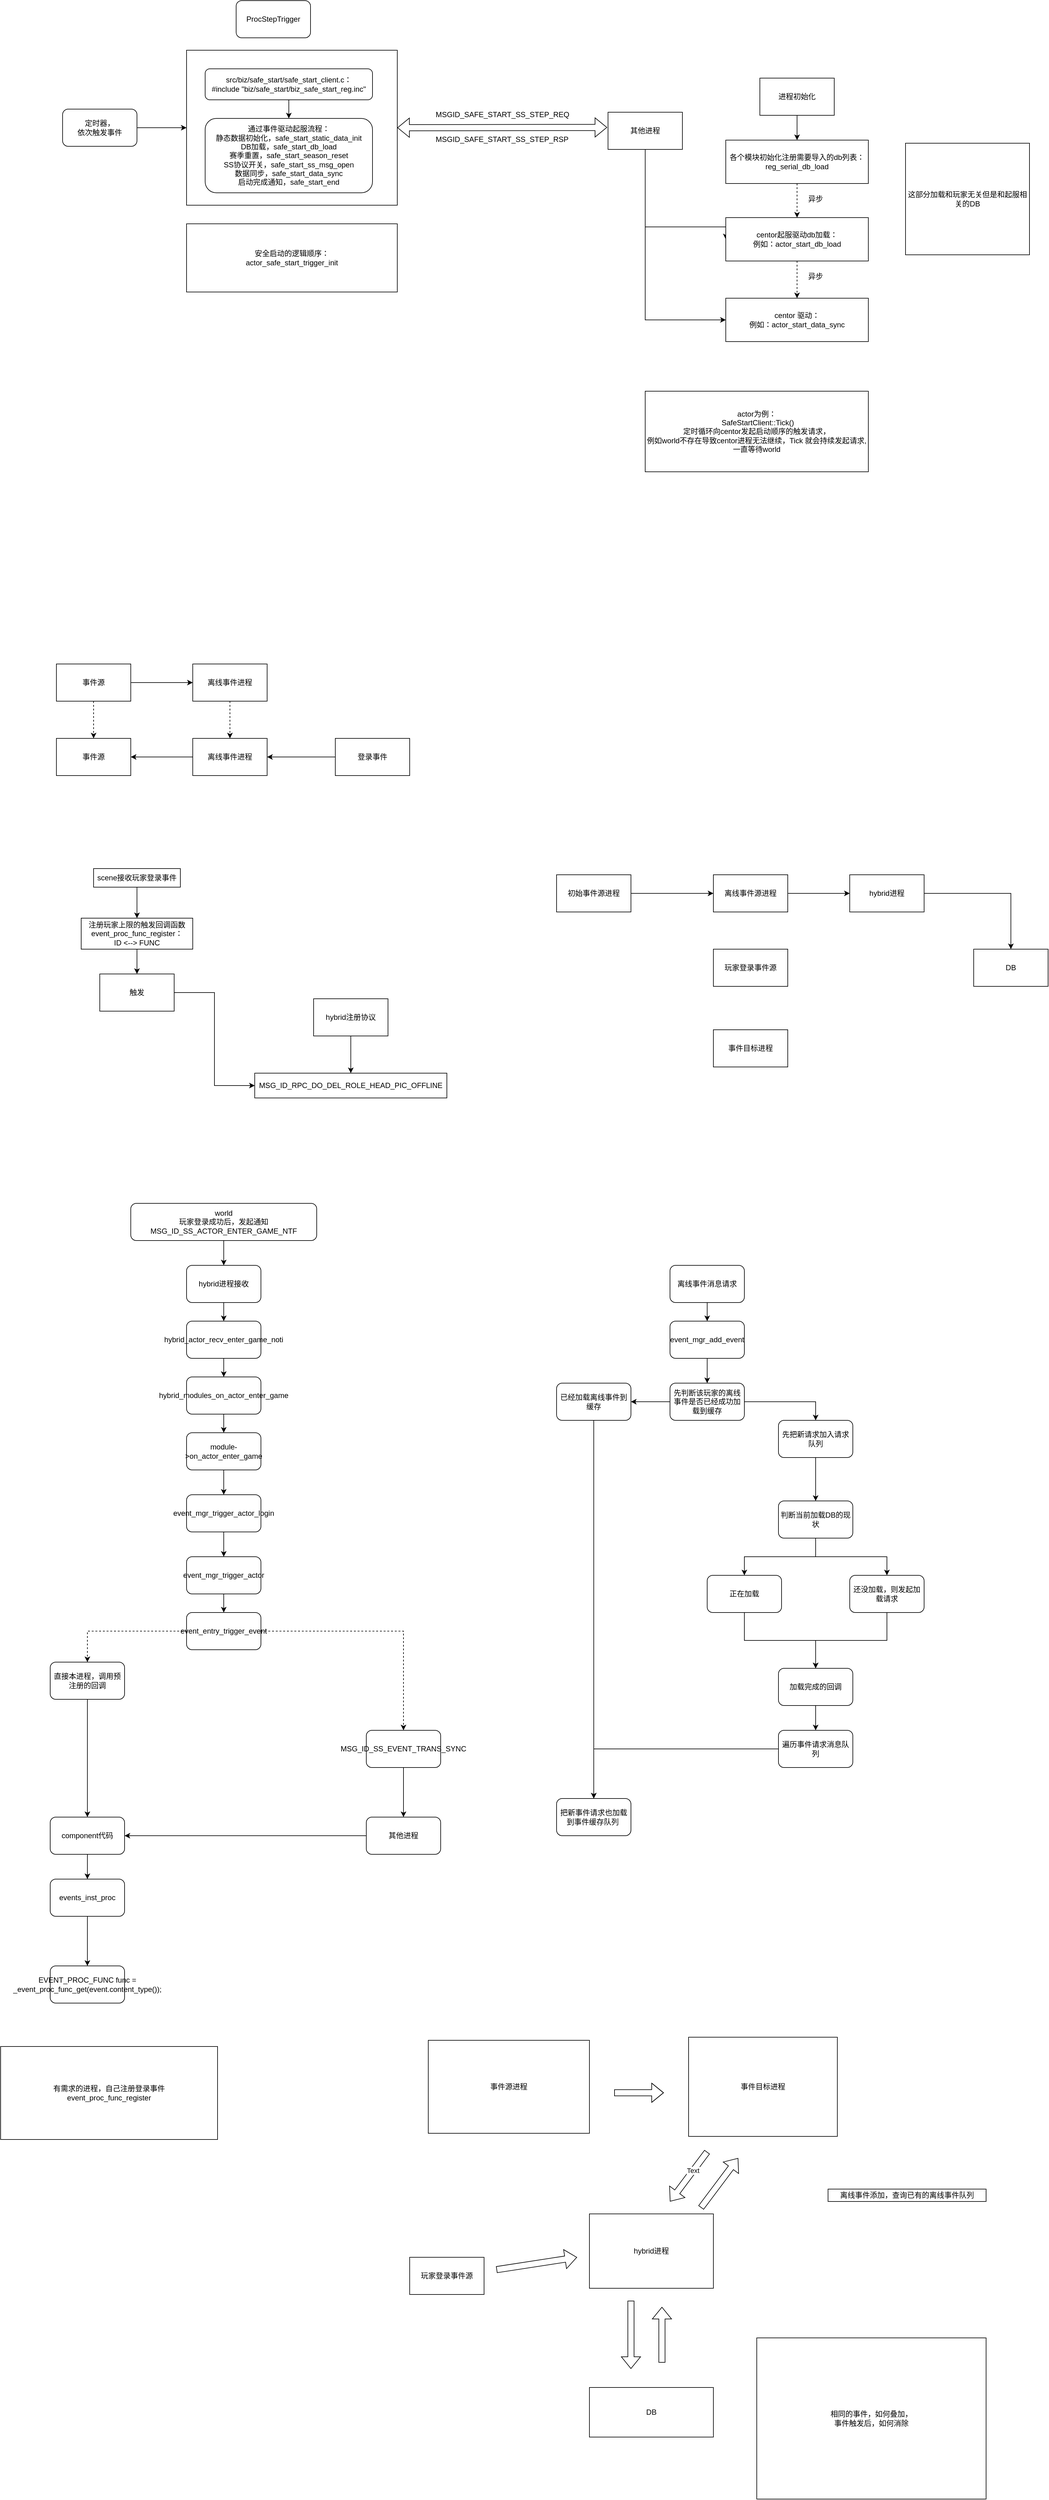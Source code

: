 <mxfile version="27.1.6">
  <diagram name="第 1 页" id="6hiVTVrZt6viN59wgq37">
    <mxGraphModel dx="1891" dy="1073" grid="1" gridSize="10" guides="1" tooltips="1" connect="1" arrows="1" fold="1" page="1" pageScale="1" pageWidth="827" pageHeight="1169" math="0" shadow="0">
      <root>
        <mxCell id="0" />
        <mxCell id="1" parent="0" />
        <mxCell id="mDo8tufiwEILMH_RNeTL-4" value="" style="edgeStyle=orthogonalEdgeStyle;rounded=0;orthogonalLoop=1;jettySize=auto;html=1;" edge="1" parent="1" source="mDo8tufiwEILMH_RNeTL-2" target="mDo8tufiwEILMH_RNeTL-3">
          <mxGeometry relative="1" as="geometry" />
        </mxCell>
        <mxCell id="mDo8tufiwEILMH_RNeTL-2" value="src/biz/safe_start/safe_start_client.c：&lt;div&gt;#include &quot;biz/safe_start/biz_safe_start_reg.inc&quot;&lt;/div&gt;" style="rounded=1;whiteSpace=wrap;html=1;" vertex="1" parent="1">
          <mxGeometry x="260" y="220" width="270" height="50" as="geometry" />
        </mxCell>
        <mxCell id="mDo8tufiwEILMH_RNeTL-3" value="&lt;div&gt;通过事件驱动起服流程：&lt;/div&gt;静态数据初始化，safe_start_static_data_init&lt;div&gt;DB加载，safe_start_db_load&lt;/div&gt;&lt;div&gt;赛季重置，safe_start_season_reset&lt;/div&gt;&lt;div&gt;SS协议开关，safe_start_ss_msg_open&lt;/div&gt;&lt;div&gt;数据同步，safe_start_data_sync&lt;/div&gt;&lt;div&gt;启动完成通知，safe_start_end&lt;/div&gt;" style="rounded=1;whiteSpace=wrap;html=1;" vertex="1" parent="1">
          <mxGeometry x="260" y="300" width="270" height="120" as="geometry" />
        </mxCell>
        <mxCell id="mDo8tufiwEILMH_RNeTL-5" value="" style="rounded=0;whiteSpace=wrap;html=1;fillColor=none;" vertex="1" parent="1">
          <mxGeometry x="230" y="190" width="340" height="250" as="geometry" />
        </mxCell>
        <mxCell id="mDo8tufiwEILMH_RNeTL-6" value="ProcStepTrigger" style="rounded=1;whiteSpace=wrap;html=1;" vertex="1" parent="1">
          <mxGeometry x="310" y="110" width="120" height="60" as="geometry" />
        </mxCell>
        <mxCell id="mDo8tufiwEILMH_RNeTL-8" value="" style="edgeStyle=orthogonalEdgeStyle;rounded=0;orthogonalLoop=1;jettySize=auto;html=1;" edge="1" parent="1" source="mDo8tufiwEILMH_RNeTL-7" target="mDo8tufiwEILMH_RNeTL-5">
          <mxGeometry relative="1" as="geometry" />
        </mxCell>
        <mxCell id="mDo8tufiwEILMH_RNeTL-7" value="定时器，&lt;div&gt;依次触发事件&lt;/div&gt;" style="rounded=1;whiteSpace=wrap;html=1;" vertex="1" parent="1">
          <mxGeometry x="30" y="285" width="120" height="60" as="geometry" />
        </mxCell>
        <mxCell id="mDo8tufiwEILMH_RNeTL-20" style="edgeStyle=orthogonalEdgeStyle;rounded=0;orthogonalLoop=1;jettySize=auto;html=1;entryX=0;entryY=0.5;entryDx=0;entryDy=0;" edge="1" parent="1" source="mDo8tufiwEILMH_RNeTL-9" target="mDo8tufiwEILMH_RNeTL-18">
          <mxGeometry relative="1" as="geometry">
            <Array as="points">
              <mxPoint x="970" y="475" />
            </Array>
          </mxGeometry>
        </mxCell>
        <mxCell id="mDo8tufiwEILMH_RNeTL-24" style="edgeStyle=orthogonalEdgeStyle;rounded=0;orthogonalLoop=1;jettySize=auto;html=1;entryX=0;entryY=0.5;entryDx=0;entryDy=0;" edge="1" parent="1" source="mDo8tufiwEILMH_RNeTL-9" target="mDo8tufiwEILMH_RNeTL-22">
          <mxGeometry relative="1" as="geometry">
            <Array as="points">
              <mxPoint x="970" y="625" />
            </Array>
          </mxGeometry>
        </mxCell>
        <mxCell id="mDo8tufiwEILMH_RNeTL-9" value="其他进程" style="rounded=0;whiteSpace=wrap;html=1;" vertex="1" parent="1">
          <mxGeometry x="910" y="290" width="120" height="60" as="geometry" />
        </mxCell>
        <mxCell id="mDo8tufiwEILMH_RNeTL-10" value="" style="shape=flexArrow;endArrow=classic;startArrow=classic;html=1;rounded=0;entryX=-0.012;entryY=0.409;entryDx=0;entryDy=0;entryPerimeter=0;exitX=1;exitY=0.5;exitDx=0;exitDy=0;" edge="1" parent="1" source="mDo8tufiwEILMH_RNeTL-5" target="mDo8tufiwEILMH_RNeTL-9">
          <mxGeometry width="100" height="100" relative="1" as="geometry">
            <mxPoint x="640" y="410" as="sourcePoint" />
            <mxPoint x="740" y="310" as="targetPoint" />
          </mxGeometry>
        </mxCell>
        <mxCell id="mDo8tufiwEILMH_RNeTL-11" value="MSGID_SAFE_START_SS_STEP_RSP" style="text;whiteSpace=wrap;" vertex="1" parent="1">
          <mxGeometry x="630" y="320" width="250" height="30" as="geometry" />
        </mxCell>
        <mxCell id="mDo8tufiwEILMH_RNeTL-12" value="MSGID_SAFE_START_SS_STEP_REQ" style="text;whiteSpace=wrap;" vertex="1" parent="1">
          <mxGeometry x="630" y="280" width="250" height="20" as="geometry" />
        </mxCell>
        <mxCell id="mDo8tufiwEILMH_RNeTL-13" value="&lt;div&gt;安全启动的逻辑顺序：&lt;/div&gt;actor_safe_start_trigger_init" style="rounded=0;whiteSpace=wrap;html=1;" vertex="1" parent="1">
          <mxGeometry x="230" y="470" width="340" height="110" as="geometry" />
        </mxCell>
        <mxCell id="mDo8tufiwEILMH_RNeTL-14" value="actor为例：&lt;div&gt;&amp;nbsp;SafeStartClient::Tick()&lt;/div&gt;&lt;div&gt;定时循环向centor发起启动顺序的触发请求，&lt;/div&gt;&lt;div&gt;例如world不存在导致centor进程无法继续，Tick 就会持续发起请求,一直等待world&lt;/div&gt;" style="rounded=0;whiteSpace=wrap;html=1;" vertex="1" parent="1">
          <mxGeometry x="970" y="740" width="360" height="130" as="geometry" />
        </mxCell>
        <mxCell id="mDo8tufiwEILMH_RNeTL-17" value="" style="edgeStyle=orthogonalEdgeStyle;rounded=0;orthogonalLoop=1;jettySize=auto;html=1;" edge="1" parent="1" source="mDo8tufiwEILMH_RNeTL-15" target="mDo8tufiwEILMH_RNeTL-16">
          <mxGeometry relative="1" as="geometry" />
        </mxCell>
        <mxCell id="mDo8tufiwEILMH_RNeTL-15" value="进程初始化" style="rounded=0;whiteSpace=wrap;html=1;" vertex="1" parent="1">
          <mxGeometry x="1155" y="235" width="120" height="60" as="geometry" />
        </mxCell>
        <mxCell id="mDo8tufiwEILMH_RNeTL-19" value="" style="edgeStyle=orthogonalEdgeStyle;rounded=0;orthogonalLoop=1;jettySize=auto;html=1;dashed=1;" edge="1" parent="1" source="mDo8tufiwEILMH_RNeTL-16" target="mDo8tufiwEILMH_RNeTL-18">
          <mxGeometry relative="1" as="geometry" />
        </mxCell>
        <mxCell id="mDo8tufiwEILMH_RNeTL-16" value="各个模块初始化注册需要导入的db列表：&lt;div&gt;reg_serial_db_load&lt;/div&gt;" style="rounded=0;whiteSpace=wrap;html=1;" vertex="1" parent="1">
          <mxGeometry x="1100" y="335" width="230" height="70" as="geometry" />
        </mxCell>
        <mxCell id="mDo8tufiwEILMH_RNeTL-23" value="" style="edgeStyle=orthogonalEdgeStyle;rounded=0;orthogonalLoop=1;jettySize=auto;html=1;dashed=1;" edge="1" parent="1" source="mDo8tufiwEILMH_RNeTL-18" target="mDo8tufiwEILMH_RNeTL-22">
          <mxGeometry relative="1" as="geometry" />
        </mxCell>
        <mxCell id="mDo8tufiwEILMH_RNeTL-18" value="centor起服驱动db加载：&lt;div&gt;例如：actor_start_db_load&lt;/div&gt;" style="rounded=0;whiteSpace=wrap;html=1;" vertex="1" parent="1">
          <mxGeometry x="1100" y="460" width="230" height="70" as="geometry" />
        </mxCell>
        <mxCell id="mDo8tufiwEILMH_RNeTL-21" value="这部分加载和玩家无关但是和起服相关的DB" style="rounded=0;whiteSpace=wrap;html=1;" vertex="1" parent="1">
          <mxGeometry x="1390" y="340" width="200" height="180" as="geometry" />
        </mxCell>
        <mxCell id="mDo8tufiwEILMH_RNeTL-22" value="&lt;div&gt;centor 驱动：&lt;/div&gt;例如：actor_start_data_sync" style="rounded=0;whiteSpace=wrap;html=1;" vertex="1" parent="1">
          <mxGeometry x="1100" y="590" width="230" height="70" as="geometry" />
        </mxCell>
        <mxCell id="mDo8tufiwEILMH_RNeTL-25" value="异步" style="text;html=1;align=center;verticalAlign=middle;whiteSpace=wrap;rounded=0;" vertex="1" parent="1">
          <mxGeometry x="1215" y="415" width="60" height="30" as="geometry" />
        </mxCell>
        <mxCell id="mDo8tufiwEILMH_RNeTL-26" value="异步" style="text;html=1;align=center;verticalAlign=middle;whiteSpace=wrap;rounded=0;" vertex="1" parent="1">
          <mxGeometry x="1215" y="540" width="60" height="30" as="geometry" />
        </mxCell>
        <mxCell id="mDo8tufiwEILMH_RNeTL-39" value="" style="edgeStyle=orthogonalEdgeStyle;rounded=0;orthogonalLoop=1;jettySize=auto;html=1;dashed=1;" edge="1" parent="1" source="mDo8tufiwEILMH_RNeTL-27" target="mDo8tufiwEILMH_RNeTL-38">
          <mxGeometry relative="1" as="geometry" />
        </mxCell>
        <mxCell id="mDo8tufiwEILMH_RNeTL-27" value="事件源" style="rounded=0;whiteSpace=wrap;html=1;" vertex="1" parent="1">
          <mxGeometry x="20" y="1180" width="120" height="60" as="geometry" />
        </mxCell>
        <mxCell id="mDo8tufiwEILMH_RNeTL-29" value="" style="edgeStyle=orthogonalEdgeStyle;rounded=0;orthogonalLoop=1;jettySize=auto;html=1;" edge="1" parent="1" source="mDo8tufiwEILMH_RNeTL-27" target="mDo8tufiwEILMH_RNeTL-28">
          <mxGeometry relative="1" as="geometry" />
        </mxCell>
        <mxCell id="mDo8tufiwEILMH_RNeTL-36" value="" style="edgeStyle=orthogonalEdgeStyle;rounded=0;orthogonalLoop=1;jettySize=auto;html=1;dashed=1;" edge="1" parent="1" source="mDo8tufiwEILMH_RNeTL-28" target="mDo8tufiwEILMH_RNeTL-35">
          <mxGeometry relative="1" as="geometry" />
        </mxCell>
        <mxCell id="mDo8tufiwEILMH_RNeTL-28" value="离线事件进程" style="rounded=0;whiteSpace=wrap;html=1;" vertex="1" parent="1">
          <mxGeometry x="240" y="1180" width="120" height="60" as="geometry" />
        </mxCell>
        <mxCell id="mDo8tufiwEILMH_RNeTL-37" value="" style="edgeStyle=orthogonalEdgeStyle;rounded=0;orthogonalLoop=1;jettySize=auto;html=1;" edge="1" parent="1" source="mDo8tufiwEILMH_RNeTL-30" target="mDo8tufiwEILMH_RNeTL-35">
          <mxGeometry relative="1" as="geometry" />
        </mxCell>
        <mxCell id="mDo8tufiwEILMH_RNeTL-30" value="登录事件" style="rounded=0;whiteSpace=wrap;html=1;" vertex="1" parent="1">
          <mxGeometry x="470" y="1300" width="120" height="60" as="geometry" />
        </mxCell>
        <mxCell id="mDo8tufiwEILMH_RNeTL-40" value="" style="edgeStyle=orthogonalEdgeStyle;rounded=0;orthogonalLoop=1;jettySize=auto;html=1;" edge="1" parent="1" source="mDo8tufiwEILMH_RNeTL-35" target="mDo8tufiwEILMH_RNeTL-38">
          <mxGeometry relative="1" as="geometry" />
        </mxCell>
        <mxCell id="mDo8tufiwEILMH_RNeTL-35" value="离线事件进程" style="rounded=0;whiteSpace=wrap;html=1;" vertex="1" parent="1">
          <mxGeometry x="240" y="1300" width="120" height="60" as="geometry" />
        </mxCell>
        <mxCell id="mDo8tufiwEILMH_RNeTL-38" value="事件源" style="rounded=0;whiteSpace=wrap;html=1;" vertex="1" parent="1">
          <mxGeometry x="20" y="1300" width="120" height="60" as="geometry" />
        </mxCell>
        <mxCell id="mDo8tufiwEILMH_RNeTL-43" value="" style="edgeStyle=orthogonalEdgeStyle;rounded=0;orthogonalLoop=1;jettySize=auto;html=1;" edge="1" parent="1" source="mDo8tufiwEILMH_RNeTL-41" target="mDo8tufiwEILMH_RNeTL-42">
          <mxGeometry relative="1" as="geometry" />
        </mxCell>
        <mxCell id="mDo8tufiwEILMH_RNeTL-41" value="注册玩家上限的触发回调函数&lt;div&gt;event_proc_func_register：&lt;/div&gt;&lt;div&gt;ID &amp;lt;--&amp;gt; FUNC&lt;/div&gt;" style="rounded=0;whiteSpace=wrap;html=1;" vertex="1" parent="1">
          <mxGeometry x="60" y="1590" width="180" height="50" as="geometry" />
        </mxCell>
        <mxCell id="mDo8tufiwEILMH_RNeTL-54" style="edgeStyle=orthogonalEdgeStyle;rounded=0;orthogonalLoop=1;jettySize=auto;html=1;entryX=0;entryY=0.5;entryDx=0;entryDy=0;" edge="1" parent="1" source="mDo8tufiwEILMH_RNeTL-42" target="mDo8tufiwEILMH_RNeTL-47">
          <mxGeometry relative="1" as="geometry" />
        </mxCell>
        <mxCell id="mDo8tufiwEILMH_RNeTL-42" value="触发" style="whiteSpace=wrap;html=1;rounded=0;" vertex="1" parent="1">
          <mxGeometry x="90" y="1680" width="120" height="60" as="geometry" />
        </mxCell>
        <mxCell id="mDo8tufiwEILMH_RNeTL-53" value="" style="edgeStyle=orthogonalEdgeStyle;rounded=0;orthogonalLoop=1;jettySize=auto;html=1;" edge="1" parent="1" source="mDo8tufiwEILMH_RNeTL-44" target="mDo8tufiwEILMH_RNeTL-47">
          <mxGeometry relative="1" as="geometry" />
        </mxCell>
        <mxCell id="mDo8tufiwEILMH_RNeTL-44" value="hybrid注册协议" style="rounded=0;whiteSpace=wrap;html=1;" vertex="1" parent="1">
          <mxGeometry x="435" y="1720" width="120" height="60" as="geometry" />
        </mxCell>
        <mxCell id="mDo8tufiwEILMH_RNeTL-47" value="MSG_ID_RPC_DO_DEL_ROLE_HEAD_PIC_OFFLINE" style="rounded=0;whiteSpace=wrap;html=1;" vertex="1" parent="1">
          <mxGeometry x="340" y="1840" width="310" height="40" as="geometry" />
        </mxCell>
        <mxCell id="mDo8tufiwEILMH_RNeTL-51" value="" style="edgeStyle=orthogonalEdgeStyle;rounded=0;orthogonalLoop=1;jettySize=auto;html=1;" edge="1" parent="1" source="mDo8tufiwEILMH_RNeTL-49" target="mDo8tufiwEILMH_RNeTL-41">
          <mxGeometry relative="1" as="geometry" />
        </mxCell>
        <mxCell id="mDo8tufiwEILMH_RNeTL-49" value="scene接收玩家登录事件" style="rounded=0;whiteSpace=wrap;html=1;" vertex="1" parent="1">
          <mxGeometry x="80" y="1510" width="140" height="30" as="geometry" />
        </mxCell>
        <mxCell id="mDo8tufiwEILMH_RNeTL-57" style="edgeStyle=orthogonalEdgeStyle;rounded=0;orthogonalLoop=1;jettySize=auto;html=1;entryX=0;entryY=0.5;entryDx=0;entryDy=0;" edge="1" parent="1" source="mDo8tufiwEILMH_RNeTL-55" target="mDo8tufiwEILMH_RNeTL-56">
          <mxGeometry relative="1" as="geometry" />
        </mxCell>
        <mxCell id="mDo8tufiwEILMH_RNeTL-55" value="离线事件源进程" style="rounded=0;whiteSpace=wrap;html=1;" vertex="1" parent="1">
          <mxGeometry x="1080" y="1520" width="120" height="60" as="geometry" />
        </mxCell>
        <mxCell id="mDo8tufiwEILMH_RNeTL-59" value="" style="edgeStyle=orthogonalEdgeStyle;rounded=0;orthogonalLoop=1;jettySize=auto;html=1;" edge="1" parent="1" source="mDo8tufiwEILMH_RNeTL-56" target="mDo8tufiwEILMH_RNeTL-58">
          <mxGeometry relative="1" as="geometry" />
        </mxCell>
        <mxCell id="mDo8tufiwEILMH_RNeTL-56" value="hybrid进程" style="rounded=0;whiteSpace=wrap;html=1;" vertex="1" parent="1">
          <mxGeometry x="1300" y="1520" width="120" height="60" as="geometry" />
        </mxCell>
        <mxCell id="mDo8tufiwEILMH_RNeTL-58" value="DB" style="rounded=0;whiteSpace=wrap;html=1;" vertex="1" parent="1">
          <mxGeometry x="1500" y="1640" width="120" height="60" as="geometry" />
        </mxCell>
        <mxCell id="mDo8tufiwEILMH_RNeTL-60" value="事件目标进程" style="rounded=0;whiteSpace=wrap;html=1;" vertex="1" parent="1">
          <mxGeometry x="1080" y="1770" width="120" height="60" as="geometry" />
        </mxCell>
        <mxCell id="mDo8tufiwEILMH_RNeTL-61" value="玩家登录事件源" style="rounded=0;whiteSpace=wrap;html=1;" vertex="1" parent="1">
          <mxGeometry x="1080" y="1640" width="120" height="60" as="geometry" />
        </mxCell>
        <mxCell id="mDo8tufiwEILMH_RNeTL-63" style="edgeStyle=orthogonalEdgeStyle;rounded=0;orthogonalLoop=1;jettySize=auto;html=1;" edge="1" parent="1" source="mDo8tufiwEILMH_RNeTL-62" target="mDo8tufiwEILMH_RNeTL-55">
          <mxGeometry relative="1" as="geometry" />
        </mxCell>
        <mxCell id="mDo8tufiwEILMH_RNeTL-62" value="初始事件源进程" style="rounded=0;whiteSpace=wrap;html=1;" vertex="1" parent="1">
          <mxGeometry x="827" y="1520" width="120" height="60" as="geometry" />
        </mxCell>
        <mxCell id="mDo8tufiwEILMH_RNeTL-66" value="" style="edgeStyle=orthogonalEdgeStyle;rounded=0;orthogonalLoop=1;jettySize=auto;html=1;" edge="1" parent="1" source="mDo8tufiwEILMH_RNeTL-64" target="mDo8tufiwEILMH_RNeTL-65">
          <mxGeometry relative="1" as="geometry" />
        </mxCell>
        <mxCell id="mDo8tufiwEILMH_RNeTL-64" value="world&lt;div&gt;玩家登录成功后，发起通知&lt;/div&gt;&lt;div&gt;MSG_ID_SS_ACTOR_ENTER_GAME_NTF&lt;/div&gt;" style="rounded=1;whiteSpace=wrap;html=1;" vertex="1" parent="1">
          <mxGeometry x="140" y="2050" width="300" height="60" as="geometry" />
        </mxCell>
        <mxCell id="mDo8tufiwEILMH_RNeTL-68" value="" style="edgeStyle=orthogonalEdgeStyle;rounded=0;orthogonalLoop=1;jettySize=auto;html=1;" edge="1" parent="1" source="mDo8tufiwEILMH_RNeTL-65" target="mDo8tufiwEILMH_RNeTL-67">
          <mxGeometry relative="1" as="geometry" />
        </mxCell>
        <mxCell id="mDo8tufiwEILMH_RNeTL-65" value="hybrid进程接收" style="rounded=1;whiteSpace=wrap;html=1;" vertex="1" parent="1">
          <mxGeometry x="230" y="2150" width="120" height="60" as="geometry" />
        </mxCell>
        <mxCell id="mDo8tufiwEILMH_RNeTL-70" value="" style="edgeStyle=orthogonalEdgeStyle;rounded=0;orthogonalLoop=1;jettySize=auto;html=1;" edge="1" parent="1" source="mDo8tufiwEILMH_RNeTL-67" target="mDo8tufiwEILMH_RNeTL-69">
          <mxGeometry relative="1" as="geometry" />
        </mxCell>
        <mxCell id="mDo8tufiwEILMH_RNeTL-67" value="hybrid_actor_recv_enter_game_noti" style="rounded=1;whiteSpace=wrap;html=1;" vertex="1" parent="1">
          <mxGeometry x="230" y="2240" width="120" height="60" as="geometry" />
        </mxCell>
        <mxCell id="mDo8tufiwEILMH_RNeTL-72" value="" style="edgeStyle=orthogonalEdgeStyle;rounded=0;orthogonalLoop=1;jettySize=auto;html=1;" edge="1" parent="1" source="mDo8tufiwEILMH_RNeTL-69" target="mDo8tufiwEILMH_RNeTL-71">
          <mxGeometry relative="1" as="geometry" />
        </mxCell>
        <mxCell id="mDo8tufiwEILMH_RNeTL-69" value="hybrid_modules_on_actor_enter_game" style="rounded=1;whiteSpace=wrap;html=1;" vertex="1" parent="1">
          <mxGeometry x="230" y="2330" width="120" height="60" as="geometry" />
        </mxCell>
        <mxCell id="mDo8tufiwEILMH_RNeTL-74" value="" style="edgeStyle=orthogonalEdgeStyle;rounded=0;orthogonalLoop=1;jettySize=auto;html=1;" edge="1" parent="1" source="mDo8tufiwEILMH_RNeTL-71" target="mDo8tufiwEILMH_RNeTL-73">
          <mxGeometry relative="1" as="geometry" />
        </mxCell>
        <mxCell id="mDo8tufiwEILMH_RNeTL-71" value="module-&amp;gt;on_actor_enter_game" style="rounded=1;whiteSpace=wrap;html=1;" vertex="1" parent="1">
          <mxGeometry x="230" y="2420" width="120" height="60" as="geometry" />
        </mxCell>
        <mxCell id="mDo8tufiwEILMH_RNeTL-105" value="" style="edgeStyle=orthogonalEdgeStyle;rounded=0;orthogonalLoop=1;jettySize=auto;html=1;" edge="1" parent="1" source="mDo8tufiwEILMH_RNeTL-73" target="mDo8tufiwEILMH_RNeTL-104">
          <mxGeometry relative="1" as="geometry" />
        </mxCell>
        <mxCell id="mDo8tufiwEILMH_RNeTL-73" value="event_mgr_trigger_actor_login" style="rounded=1;whiteSpace=wrap;html=1;" vertex="1" parent="1">
          <mxGeometry x="230" y="2520" width="120" height="60" as="geometry" />
        </mxCell>
        <mxCell id="mDo8tufiwEILMH_RNeTL-78" value="" style="edgeStyle=orthogonalEdgeStyle;rounded=0;orthogonalLoop=1;jettySize=auto;html=1;" edge="1" parent="1" source="mDo8tufiwEILMH_RNeTL-75" target="mDo8tufiwEILMH_RNeTL-77">
          <mxGeometry relative="1" as="geometry" />
        </mxCell>
        <mxCell id="mDo8tufiwEILMH_RNeTL-75" value="MSG_ID_SS_EVENT_TRANS_SYNC" style="rounded=1;whiteSpace=wrap;html=1;" vertex="1" parent="1">
          <mxGeometry x="520" y="2900" width="120" height="60" as="geometry" />
        </mxCell>
        <mxCell id="mDo8tufiwEILMH_RNeTL-87" style="edgeStyle=orthogonalEdgeStyle;rounded=0;orthogonalLoop=1;jettySize=auto;html=1;entryX=1;entryY=0.5;entryDx=0;entryDy=0;" edge="1" parent="1" source="mDo8tufiwEILMH_RNeTL-77" target="mDo8tufiwEILMH_RNeTL-86">
          <mxGeometry relative="1" as="geometry" />
        </mxCell>
        <mxCell id="mDo8tufiwEILMH_RNeTL-77" value="其他进程" style="whiteSpace=wrap;html=1;rounded=1;" vertex="1" parent="1">
          <mxGeometry x="520" y="3040" width="120" height="60" as="geometry" />
        </mxCell>
        <mxCell id="mDo8tufiwEILMH_RNeTL-88" style="edgeStyle=orthogonalEdgeStyle;rounded=0;orthogonalLoop=1;jettySize=auto;html=1;entryX=0.5;entryY=0;entryDx=0;entryDy=0;" edge="1" parent="1" source="mDo8tufiwEILMH_RNeTL-79" target="mDo8tufiwEILMH_RNeTL-86">
          <mxGeometry relative="1" as="geometry" />
        </mxCell>
        <mxCell id="mDo8tufiwEILMH_RNeTL-79" value="直接本进程，调用预注册的回调" style="whiteSpace=wrap;html=1;rounded=1;" vertex="1" parent="1">
          <mxGeometry x="10" y="2790" width="120" height="60" as="geometry" />
        </mxCell>
        <mxCell id="mDo8tufiwEILMH_RNeTL-84" value="" style="edgeStyle=orthogonalEdgeStyle;rounded=0;orthogonalLoop=1;jettySize=auto;html=1;" edge="1" parent="1" source="mDo8tufiwEILMH_RNeTL-81" target="mDo8tufiwEILMH_RNeTL-83">
          <mxGeometry relative="1" as="geometry" />
        </mxCell>
        <mxCell id="mDo8tufiwEILMH_RNeTL-81" value="events_inst_proc" style="whiteSpace=wrap;html=1;rounded=1;" vertex="1" parent="1">
          <mxGeometry x="10" y="3140" width="120" height="60" as="geometry" />
        </mxCell>
        <mxCell id="mDo8tufiwEILMH_RNeTL-83" value="EVENT_PROC_FUNC func = _event_proc_func_get(event.content_type());" style="whiteSpace=wrap;html=1;rounded=1;" vertex="1" parent="1">
          <mxGeometry x="10" y="3280" width="120" height="60" as="geometry" />
        </mxCell>
        <mxCell id="mDo8tufiwEILMH_RNeTL-89" value="" style="edgeStyle=orthogonalEdgeStyle;rounded=0;orthogonalLoop=1;jettySize=auto;html=1;" edge="1" parent="1" source="mDo8tufiwEILMH_RNeTL-86" target="mDo8tufiwEILMH_RNeTL-81">
          <mxGeometry relative="1" as="geometry" />
        </mxCell>
        <mxCell id="mDo8tufiwEILMH_RNeTL-86" value="component代码" style="rounded=1;whiteSpace=wrap;html=1;" vertex="1" parent="1">
          <mxGeometry x="10" y="3040" width="120" height="60" as="geometry" />
        </mxCell>
        <mxCell id="mDo8tufiwEILMH_RNeTL-90" value="有需求的进程，自己注册登录事件&lt;div&gt;event_proc_func_register&lt;/div&gt;" style="rounded=0;whiteSpace=wrap;html=1;" vertex="1" parent="1">
          <mxGeometry x="-70" y="3410" width="350" height="150" as="geometry" />
        </mxCell>
        <mxCell id="mDo8tufiwEILMH_RNeTL-91" value="事件源进程" style="rounded=0;whiteSpace=wrap;html=1;" vertex="1" parent="1">
          <mxGeometry x="620" y="3400" width="260" height="150" as="geometry" />
        </mxCell>
        <mxCell id="mDo8tufiwEILMH_RNeTL-92" value="事件目标进程" style="rounded=0;whiteSpace=wrap;html=1;" vertex="1" parent="1">
          <mxGeometry x="1040" y="3395" width="240" height="160" as="geometry" />
        </mxCell>
        <mxCell id="mDo8tufiwEILMH_RNeTL-93" value="hybrid进程" style="rounded=0;whiteSpace=wrap;html=1;" vertex="1" parent="1">
          <mxGeometry x="880" y="3680" width="200" height="120" as="geometry" />
        </mxCell>
        <mxCell id="mDo8tufiwEILMH_RNeTL-95" value="DB" style="rounded=0;whiteSpace=wrap;html=1;" vertex="1" parent="1">
          <mxGeometry x="880" y="3960" width="200" height="80" as="geometry" />
        </mxCell>
        <mxCell id="mDo8tufiwEILMH_RNeTL-96" value="" style="shape=flexArrow;endArrow=classic;html=1;rounded=0;" edge="1" parent="1">
          <mxGeometry width="50" height="50" relative="1" as="geometry">
            <mxPoint x="920" y="3484.62" as="sourcePoint" />
            <mxPoint x="1000" y="3484.62" as="targetPoint" />
            <Array as="points">
              <mxPoint x="960" y="3484.62" />
            </Array>
          </mxGeometry>
        </mxCell>
        <mxCell id="mDo8tufiwEILMH_RNeTL-97" value="" style="shape=flexArrow;endArrow=classic;html=1;rounded=0;" edge="1" parent="1">
          <mxGeometry width="50" height="50" relative="1" as="geometry">
            <mxPoint x="1070" y="3580" as="sourcePoint" />
            <mxPoint x="1010" y="3660" as="targetPoint" />
          </mxGeometry>
        </mxCell>
        <mxCell id="mDo8tufiwEILMH_RNeTL-110" value="Text" style="edgeLabel;html=1;align=center;verticalAlign=middle;resizable=0;points=[];" vertex="1" connectable="0" parent="mDo8tufiwEILMH_RNeTL-97">
          <mxGeometry x="-0.251" y="-1" relative="1" as="geometry">
            <mxPoint as="offset" />
          </mxGeometry>
        </mxCell>
        <mxCell id="mDo8tufiwEILMH_RNeTL-98" value="" style="shape=flexArrow;endArrow=classic;html=1;rounded=0;" edge="1" parent="1">
          <mxGeometry width="50" height="50" relative="1" as="geometry">
            <mxPoint x="1060" y="3670" as="sourcePoint" />
            <mxPoint x="1120" y="3590" as="targetPoint" />
          </mxGeometry>
        </mxCell>
        <mxCell id="mDo8tufiwEILMH_RNeTL-99" value="" style="shape=flexArrow;endArrow=classic;html=1;rounded=0;" edge="1" parent="1">
          <mxGeometry width="50" height="50" relative="1" as="geometry">
            <mxPoint x="947" y="3820" as="sourcePoint" />
            <mxPoint x="947" y="3930" as="targetPoint" />
          </mxGeometry>
        </mxCell>
        <mxCell id="mDo8tufiwEILMH_RNeTL-100" value="" style="shape=flexArrow;endArrow=classic;html=1;rounded=0;" edge="1" parent="1">
          <mxGeometry width="50" height="50" relative="1" as="geometry">
            <mxPoint x="997" y="3920" as="sourcePoint" />
            <mxPoint x="997" y="3830" as="targetPoint" />
          </mxGeometry>
        </mxCell>
        <mxCell id="mDo8tufiwEILMH_RNeTL-101" value="玩家登录事件源" style="rounded=0;whiteSpace=wrap;html=1;" vertex="1" parent="1">
          <mxGeometry x="590" y="3750" width="120" height="60" as="geometry" />
        </mxCell>
        <mxCell id="mDo8tufiwEILMH_RNeTL-102" value="" style="shape=flexArrow;endArrow=classic;html=1;rounded=0;" edge="1" parent="1">
          <mxGeometry width="50" height="50" relative="1" as="geometry">
            <mxPoint x="730" y="3770" as="sourcePoint" />
            <mxPoint x="860" y="3750" as="targetPoint" />
          </mxGeometry>
        </mxCell>
        <mxCell id="mDo8tufiwEILMH_RNeTL-103" value="相同的事件，如何叠加，&lt;div&gt;事件触发后，如何消除&lt;/div&gt;" style="rounded=0;whiteSpace=wrap;html=1;" vertex="1" parent="1">
          <mxGeometry x="1150" y="3880" width="370" height="260" as="geometry" />
        </mxCell>
        <mxCell id="mDo8tufiwEILMH_RNeTL-107" value="" style="edgeStyle=orthogonalEdgeStyle;rounded=0;orthogonalLoop=1;jettySize=auto;html=1;" edge="1" parent="1" source="mDo8tufiwEILMH_RNeTL-104" target="mDo8tufiwEILMH_RNeTL-106">
          <mxGeometry relative="1" as="geometry" />
        </mxCell>
        <mxCell id="mDo8tufiwEILMH_RNeTL-104" value="event_mgr_trigger_actor" style="whiteSpace=wrap;html=1;rounded=1;" vertex="1" parent="1">
          <mxGeometry x="230" y="2620" width="120" height="60" as="geometry" />
        </mxCell>
        <mxCell id="mDo8tufiwEILMH_RNeTL-108" style="edgeStyle=orthogonalEdgeStyle;rounded=0;orthogonalLoop=1;jettySize=auto;html=1;entryX=0.5;entryY=0;entryDx=0;entryDy=0;dashed=1;" edge="1" parent="1" source="mDo8tufiwEILMH_RNeTL-106" target="mDo8tufiwEILMH_RNeTL-79">
          <mxGeometry relative="1" as="geometry" />
        </mxCell>
        <mxCell id="mDo8tufiwEILMH_RNeTL-109" style="edgeStyle=orthogonalEdgeStyle;rounded=0;orthogonalLoop=1;jettySize=auto;html=1;entryX=0.5;entryY=0;entryDx=0;entryDy=0;dashed=1;" edge="1" parent="1" source="mDo8tufiwEILMH_RNeTL-106" target="mDo8tufiwEILMH_RNeTL-75">
          <mxGeometry relative="1" as="geometry" />
        </mxCell>
        <mxCell id="mDo8tufiwEILMH_RNeTL-106" value="event_entry_trigger_event" style="whiteSpace=wrap;html=1;rounded=1;" vertex="1" parent="1">
          <mxGeometry x="230" y="2710" width="120" height="60" as="geometry" />
        </mxCell>
        <mxCell id="mDo8tufiwEILMH_RNeTL-111" value="离线事件添加，查询已有的离线事件队列" style="rounded=0;whiteSpace=wrap;html=1;" vertex="1" parent="1">
          <mxGeometry x="1265" y="3640" width="255" height="20" as="geometry" />
        </mxCell>
        <mxCell id="mDo8tufiwEILMH_RNeTL-114" value="" style="edgeStyle=orthogonalEdgeStyle;rounded=0;orthogonalLoop=1;jettySize=auto;html=1;" edge="1" parent="1" source="mDo8tufiwEILMH_RNeTL-112" target="mDo8tufiwEILMH_RNeTL-113">
          <mxGeometry relative="1" as="geometry" />
        </mxCell>
        <mxCell id="mDo8tufiwEILMH_RNeTL-112" value="离线事件消息请求" style="rounded=1;whiteSpace=wrap;html=1;" vertex="1" parent="1">
          <mxGeometry x="1010" y="2150" width="120" height="60" as="geometry" />
        </mxCell>
        <mxCell id="mDo8tufiwEILMH_RNeTL-116" value="" style="edgeStyle=orthogonalEdgeStyle;rounded=0;orthogonalLoop=1;jettySize=auto;html=1;" edge="1" parent="1" source="mDo8tufiwEILMH_RNeTL-113" target="mDo8tufiwEILMH_RNeTL-115">
          <mxGeometry relative="1" as="geometry" />
        </mxCell>
        <mxCell id="mDo8tufiwEILMH_RNeTL-113" value="event_mgr_add_event" style="rounded=1;whiteSpace=wrap;html=1;" vertex="1" parent="1">
          <mxGeometry x="1010" y="2240" width="120" height="60" as="geometry" />
        </mxCell>
        <mxCell id="mDo8tufiwEILMH_RNeTL-136" style="edgeStyle=orthogonalEdgeStyle;rounded=0;orthogonalLoop=1;jettySize=auto;html=1;entryX=1;entryY=0.5;entryDx=0;entryDy=0;" edge="1" parent="1" source="mDo8tufiwEILMH_RNeTL-115" target="mDo8tufiwEILMH_RNeTL-135">
          <mxGeometry relative="1" as="geometry" />
        </mxCell>
        <mxCell id="mDo8tufiwEILMH_RNeTL-115" value="先判断该玩家的离线事件是否已经成功加载到缓存" style="rounded=1;whiteSpace=wrap;html=1;" vertex="1" parent="1">
          <mxGeometry x="1010" y="2340" width="120" height="60" as="geometry" />
        </mxCell>
        <mxCell id="mDo8tufiwEILMH_RNeTL-119" value="把新事件请求也加载到事件缓存队列&amp;nbsp;" style="rounded=1;whiteSpace=wrap;html=1;" vertex="1" parent="1">
          <mxGeometry x="827" y="3010" width="120" height="60" as="geometry" />
        </mxCell>
        <mxCell id="mDo8tufiwEILMH_RNeTL-129" style="edgeStyle=orthogonalEdgeStyle;rounded=0;orthogonalLoop=1;jettySize=auto;html=1;entryX=0.5;entryY=0;entryDx=0;entryDy=0;" edge="1" parent="1" source="mDo8tufiwEILMH_RNeTL-123" target="mDo8tufiwEILMH_RNeTL-127">
          <mxGeometry relative="1" as="geometry" />
        </mxCell>
        <mxCell id="mDo8tufiwEILMH_RNeTL-123" value="正在加载" style="rounded=1;whiteSpace=wrap;html=1;" vertex="1" parent="1">
          <mxGeometry x="1070" y="2650" width="120" height="60" as="geometry" />
        </mxCell>
        <mxCell id="mDo8tufiwEILMH_RNeTL-128" value="" style="edgeStyle=orthogonalEdgeStyle;rounded=0;orthogonalLoop=1;jettySize=auto;html=1;" edge="1" parent="1" source="mDo8tufiwEILMH_RNeTL-125" target="mDo8tufiwEILMH_RNeTL-127">
          <mxGeometry relative="1" as="geometry" />
        </mxCell>
        <mxCell id="mDo8tufiwEILMH_RNeTL-125" value="还没加载，则发起加载请求" style="rounded=1;whiteSpace=wrap;html=1;" vertex="1" parent="1">
          <mxGeometry x="1300" y="2650" width="120" height="60" as="geometry" />
        </mxCell>
        <mxCell id="mDo8tufiwEILMH_RNeTL-132" value="" style="edgeStyle=orthogonalEdgeStyle;rounded=0;orthogonalLoop=1;jettySize=auto;html=1;" edge="1" parent="1" source="mDo8tufiwEILMH_RNeTL-127" target="mDo8tufiwEILMH_RNeTL-131">
          <mxGeometry relative="1" as="geometry" />
        </mxCell>
        <mxCell id="mDo8tufiwEILMH_RNeTL-127" value="加载完成的回调" style="rounded=1;whiteSpace=wrap;html=1;" vertex="1" parent="1">
          <mxGeometry x="1185" y="2800" width="120" height="60" as="geometry" />
        </mxCell>
        <mxCell id="mDo8tufiwEILMH_RNeTL-133" style="edgeStyle=orthogonalEdgeStyle;rounded=0;orthogonalLoop=1;jettySize=auto;html=1;entryX=0.5;entryY=0;entryDx=0;entryDy=0;" edge="1" parent="1" source="mDo8tufiwEILMH_RNeTL-131" target="mDo8tufiwEILMH_RNeTL-119">
          <mxGeometry relative="1" as="geometry" />
        </mxCell>
        <mxCell id="mDo8tufiwEILMH_RNeTL-131" value="遍历事件请求消息队列" style="rounded=1;whiteSpace=wrap;html=1;" vertex="1" parent="1">
          <mxGeometry x="1185" y="2900" width="120" height="60" as="geometry" />
        </mxCell>
        <mxCell id="mDo8tufiwEILMH_RNeTL-138" style="edgeStyle=orthogonalEdgeStyle;rounded=0;orthogonalLoop=1;jettySize=auto;html=1;entryX=0.5;entryY=0;entryDx=0;entryDy=0;" edge="1" parent="1" source="mDo8tufiwEILMH_RNeTL-135" target="mDo8tufiwEILMH_RNeTL-119">
          <mxGeometry relative="1" as="geometry" />
        </mxCell>
        <mxCell id="mDo8tufiwEILMH_RNeTL-135" value="已经加载离线事件到缓存" style="rounded=1;whiteSpace=wrap;html=1;" vertex="1" parent="1">
          <mxGeometry x="827" y="2340" width="120" height="60" as="geometry" />
        </mxCell>
        <mxCell id="mDo8tufiwEILMH_RNeTL-143" value="" style="edgeStyle=orthogonalEdgeStyle;rounded=0;orthogonalLoop=1;jettySize=auto;html=1;" edge="1" parent="1" source="mDo8tufiwEILMH_RNeTL-139" target="mDo8tufiwEILMH_RNeTL-142">
          <mxGeometry relative="1" as="geometry" />
        </mxCell>
        <mxCell id="mDo8tufiwEILMH_RNeTL-139" value="先把新请求加入请求队列" style="rounded=1;whiteSpace=wrap;html=1;" vertex="1" parent="1">
          <mxGeometry x="1185" y="2400" width="120" height="60" as="geometry" />
        </mxCell>
        <mxCell id="mDo8tufiwEILMH_RNeTL-141" style="edgeStyle=orthogonalEdgeStyle;rounded=0;orthogonalLoop=1;jettySize=auto;html=1;entryX=0.5;entryY=0;entryDx=0;entryDy=0;" edge="1" parent="1" source="mDo8tufiwEILMH_RNeTL-115" target="mDo8tufiwEILMH_RNeTL-139">
          <mxGeometry relative="1" as="geometry" />
        </mxCell>
        <mxCell id="mDo8tufiwEILMH_RNeTL-144" style="edgeStyle=orthogonalEdgeStyle;rounded=0;orthogonalLoop=1;jettySize=auto;html=1;" edge="1" parent="1" source="mDo8tufiwEILMH_RNeTL-142" target="mDo8tufiwEILMH_RNeTL-123">
          <mxGeometry relative="1" as="geometry" />
        </mxCell>
        <mxCell id="mDo8tufiwEILMH_RNeTL-145" style="edgeStyle=orthogonalEdgeStyle;rounded=0;orthogonalLoop=1;jettySize=auto;html=1;" edge="1" parent="1" source="mDo8tufiwEILMH_RNeTL-142" target="mDo8tufiwEILMH_RNeTL-125">
          <mxGeometry relative="1" as="geometry" />
        </mxCell>
        <mxCell id="mDo8tufiwEILMH_RNeTL-142" value="判断当前加载DB的现状" style="rounded=1;whiteSpace=wrap;html=1;" vertex="1" parent="1">
          <mxGeometry x="1185" y="2530" width="120" height="60" as="geometry" />
        </mxCell>
      </root>
    </mxGraphModel>
  </diagram>
</mxfile>
